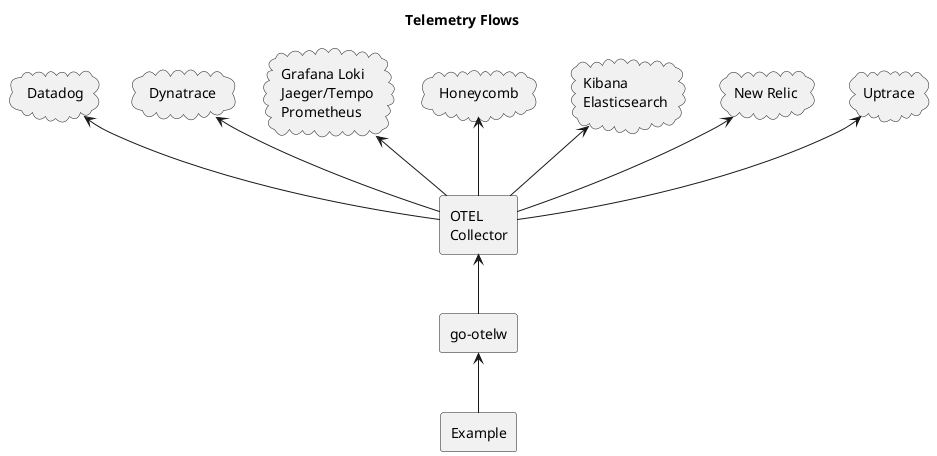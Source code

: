 @startuml overview
title Telemetry Flows
' left to right direction

cloud "Datadog" as DD
cloud "Dynatrace" as DT
cloud "Kibana\nElasticsearch" as EK
cloud "Grafana Loki\nJaeger/Tempo\nPrometheus" as G
cloud "Honeycomb" as HC
cloud "New Relic" as NR
cloud "Uptrace" as UPT

agent "go-otelw" as OW
agent "OTEL\nCollector" as OC
agent Example as EX

OC -up-> UPT
OC -up-> NR
OC -up-> EK
OC -up-> HC
OC -up-> G
OC -up-> DT
OC -up-> DD

EX -up-> OW
OW -UP-> OC

@enduml
